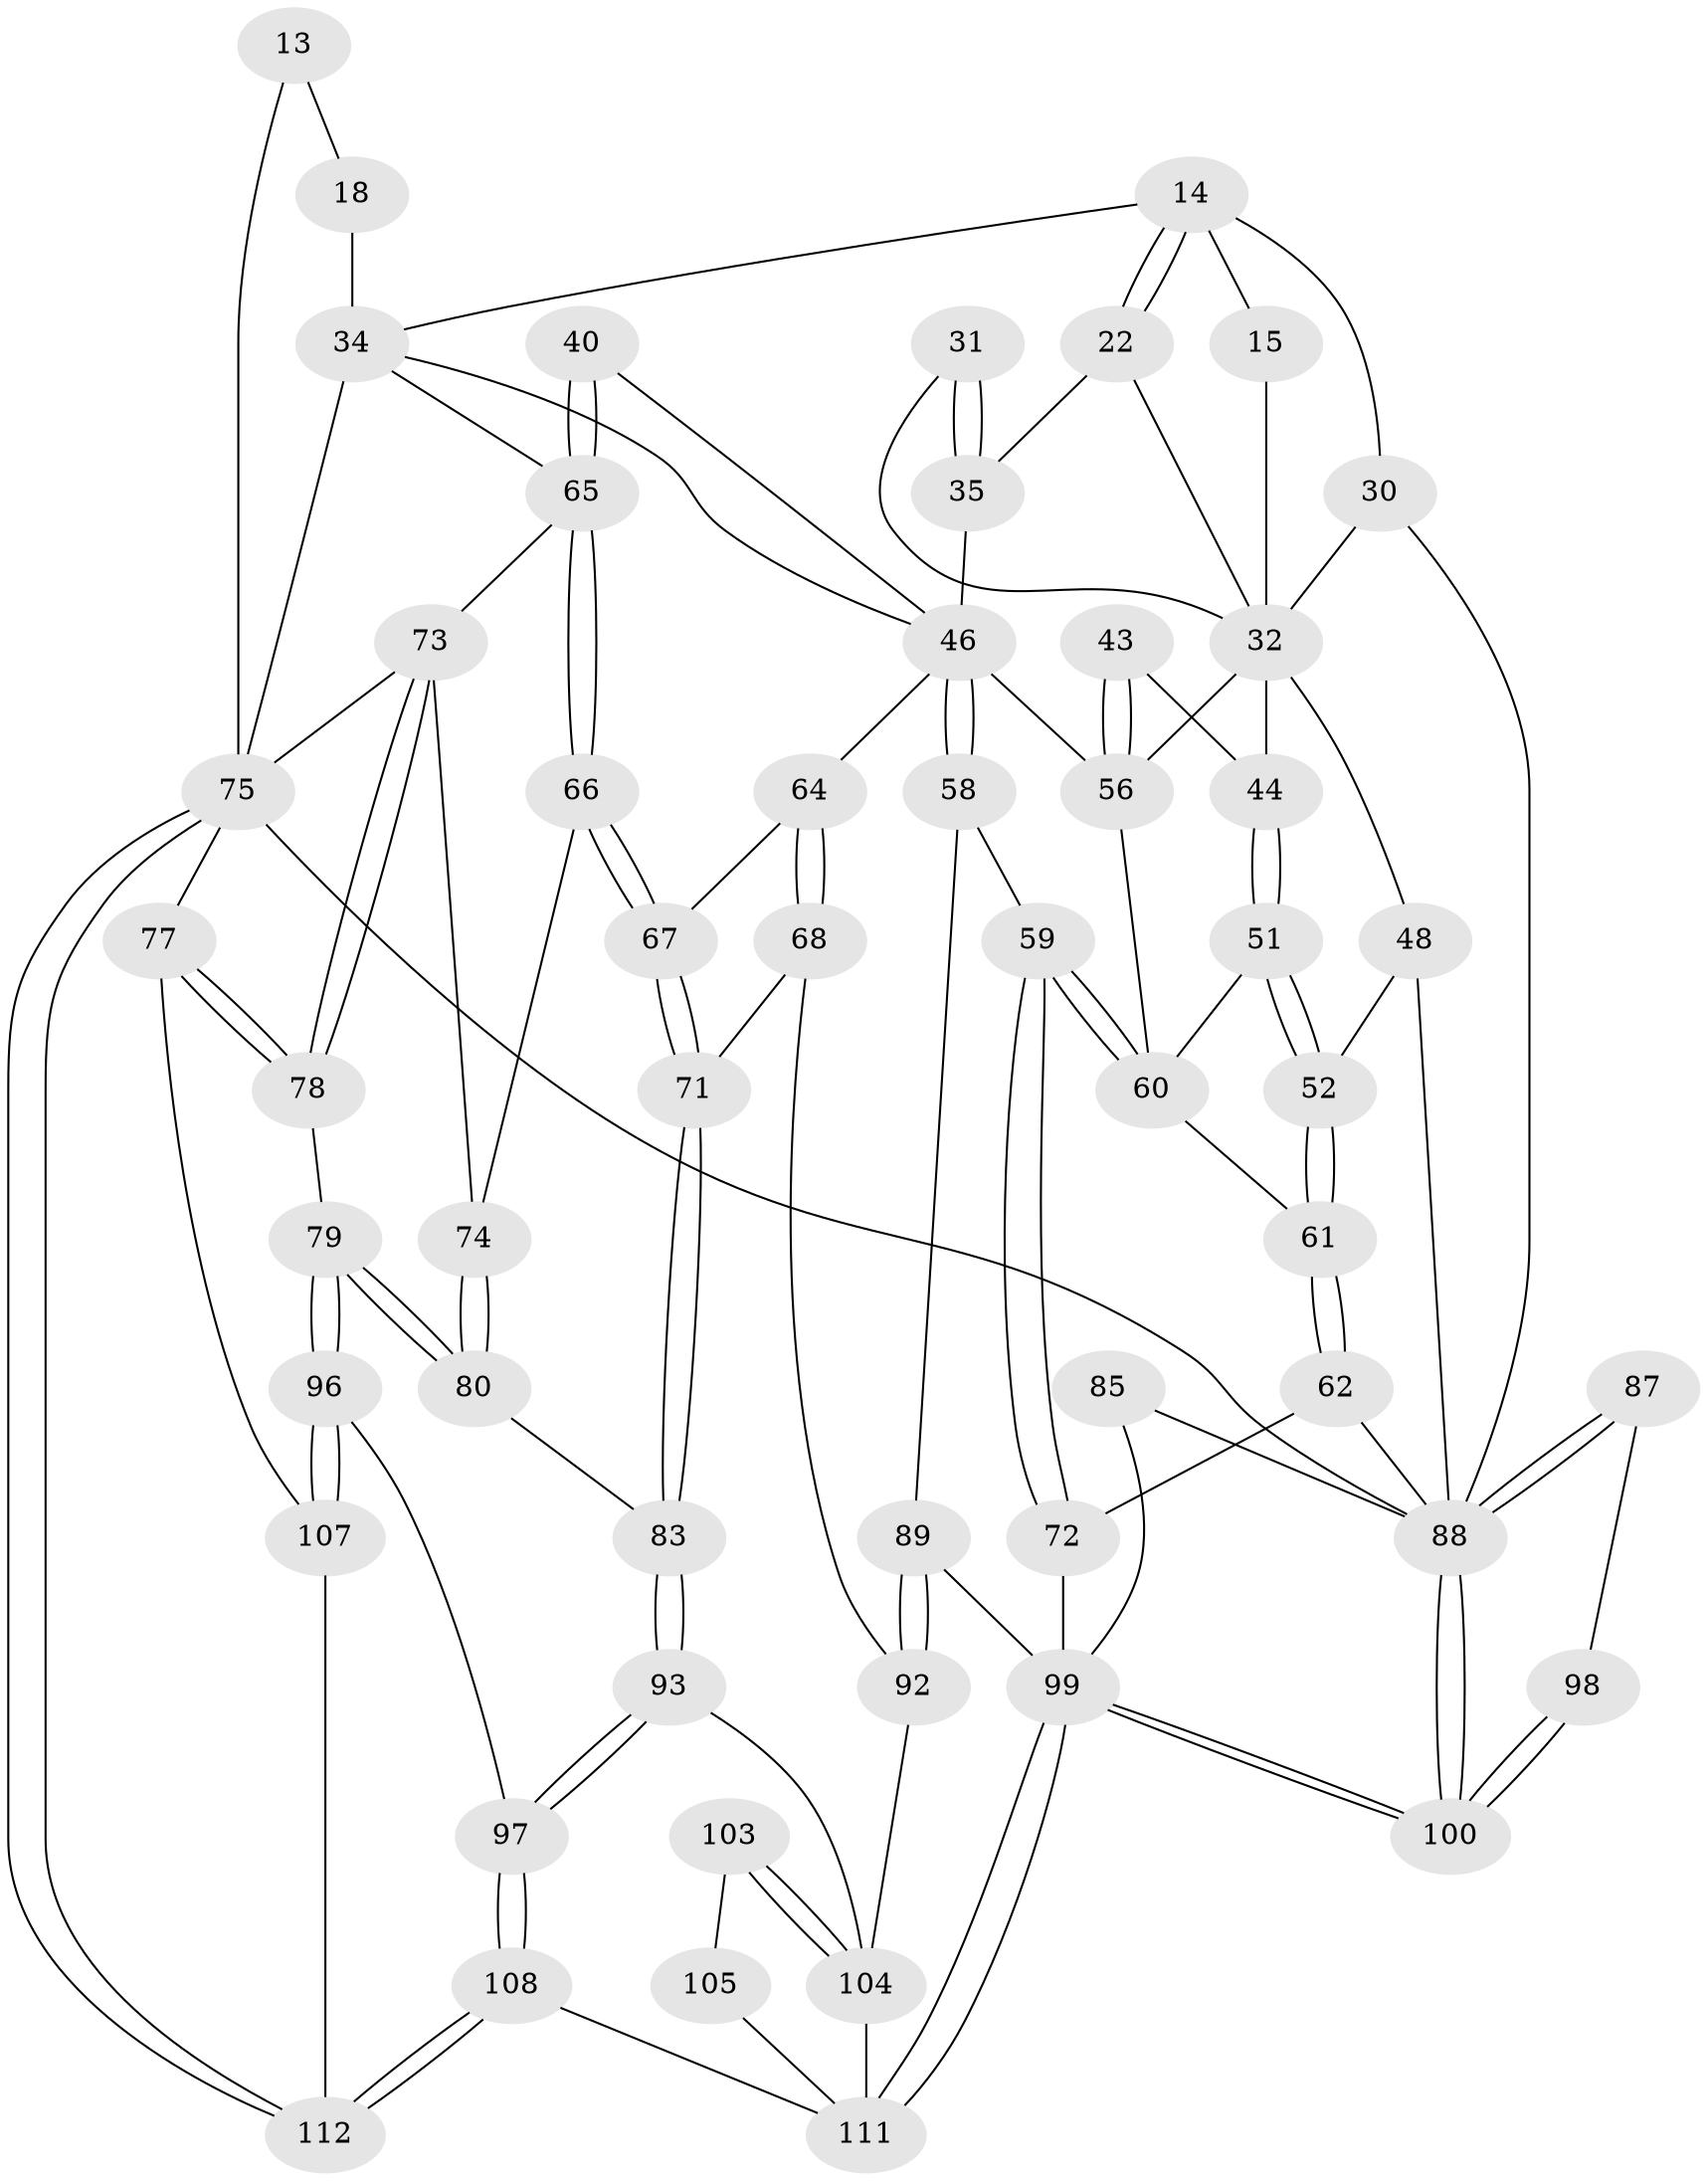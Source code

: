 // original degree distribution, {3: 0.026785714285714284, 6: 0.22321428571428573, 5: 0.5267857142857143, 4: 0.22321428571428573}
// Generated by graph-tools (version 1.1) at 2025/00/03/09/25 05:00:54]
// undirected, 56 vertices, 125 edges
graph export_dot {
graph [start="1"]
  node [color=gray90,style=filled];
  13 [pos="+0.8499083055596954+0.06350928400261624",super="+7"];
  14 [pos="+0.551694502062132+0.09608646511658853",super="+10"];
  15 [pos="+0.43302963582551307+0"];
  18 [pos="+0.8212350001570412+0.11299875116866852",super="+8"];
  22 [pos="+0.5157676704585656+0.1703095726305952"];
  30 [pos="+0.2111121829582226+0.21664151600308088",super="+17"];
  31 [pos="+0.46619611667804683+0.3203964977139117"];
  32 [pos="+0.4390207704025134+0.32074044806434543",super="+27+16+29"];
  34 [pos="+0.8513298065927648+0.2888895078353677",super="+20+19+21"];
  35 [pos="+0.5304304952523717+0.35100713694342633",super="+25+26"];
  40 [pos="+0.6805227498107429+0.41669030297691273"];
  43 [pos="+0.41130836461801523+0.3746742124079145"];
  44 [pos="+0.27857407896044967+0.38711748485031633"];
  46 [pos="+0.45606981439518735+0.4933513480166776",super="+45+38+37+36"];
  48 [pos="+0.1533548689470501+0.3988932600489937"];
  51 [pos="+0.2781824256204438+0.4087951292077516"];
  52 [pos="+0.27714637069468057+0.410390955854429"];
  56 [pos="+0.3584154925233771+0.44089850408122383",super="+47+42"];
  58 [pos="+0.4039197895658704+0.5986374519383213"];
  59 [pos="+0.36896687904007636+0.5932336685552521"];
  60 [pos="+0.34362317884545274+0.5412894857964395",super="+57"];
  61 [pos="+0.2557939324871303+0.4525594498666237"];
  62 [pos="+0.12870191328500843+0.560616835918253"];
  64 [pos="+0.570361185596413+0.5376246015919101",super="+63"];
  65 [pos="+0.7741175912906375+0.5295932929157126",super="+55+39"];
  66 [pos="+0.7399656589799636+0.6183776856234358"];
  67 [pos="+0.7366244201841534+0.6228422442007553"];
  68 [pos="+0.5754171036952092+0.7041174737846166"];
  71 [pos="+0.6971596325698654+0.6962690200504428"];
  72 [pos="+0.22922516200421972+0.6341855027289057"];
  73 [pos="+0.8921903262481393+0.6350360732858035",super="+54"];
  74 [pos="+0.8651090320132161+0.645070770696171"];
  75 [pos="+1+1",super="+2+53"];
  77 [pos="+1+0.6867139874008003",super="+76"];
  78 [pos="+1+0.7261557192392688"];
  79 [pos="+1+0.7678260053988718"];
  80 [pos="+0.8824297937423305+0.720926795275539"];
  83 [pos="+0.7164301781525021+0.7204575340094103"];
  85 [pos="+0.11673879338178808+0.8231035994604624"];
  87 [pos="+0+0.8639567871826731"];
  88 [pos="+0+1",super="+3+86"];
  89 [pos="+0.34717074184703156+0.8459272488600773",super="+81+70"];
  92 [pos="+0.5333452943780982+0.7869605660940849",super="+69"];
  93 [pos="+0.7613975369882348+0.8361974415722363"];
  96 [pos="+0.8914181499942239+0.8731514771270562"];
  97 [pos="+0.8518990063573653+0.8673247387677288"];
  98 [pos="+0.03148907987624883+0.8830801467237639"];
  99 [pos="+0.19794132408951967+1",super="+91+90"];
  100 [pos="+0.09639366459836748+1"];
  103 [pos="+0.5437492660850781+0.8322631096870842"];
  104 [pos="+0.670854893879908+0.9742817737103174",super="+94+95+101"];
  105 [pos="+0.5436000327943468+0.9606047392770217"];
  107 [pos="+0.8940446345644891+0.8822307488438689"];
  108 [pos="+0.674222976323833+1"];
  111 [pos="+0.4350367539876472+1",super="+106+110"];
  112 [pos="+0.8427022145475255+1"];
  13 -- 18 [weight=2];
  13 -- 75 [weight=2];
  14 -- 15 [weight=2];
  14 -- 22;
  14 -- 22;
  14 -- 34;
  14 -- 30;
  15 -- 32;
  18 -- 34 [weight=2];
  22 -- 35;
  22 -- 32;
  30 -- 88 [weight=2];
  30 -- 32 [weight=2];
  31 -- 32;
  31 -- 35 [weight=2];
  31 -- 35;
  32 -- 56;
  32 -- 48;
  32 -- 44;
  34 -- 75 [weight=2];
  34 -- 65;
  34 -- 46;
  35 -- 46 [weight=2];
  40 -- 65 [weight=2];
  40 -- 65;
  40 -- 46;
  43 -- 44;
  43 -- 56 [weight=2];
  43 -- 56;
  44 -- 51;
  44 -- 51;
  46 -- 58;
  46 -- 58;
  46 -- 64 [weight=2];
  46 -- 56;
  48 -- 52;
  48 -- 88;
  51 -- 52;
  51 -- 52;
  51 -- 60;
  52 -- 61;
  52 -- 61;
  56 -- 60;
  58 -- 59;
  58 -- 89;
  59 -- 60;
  59 -- 60;
  59 -- 72;
  59 -- 72;
  60 -- 61;
  61 -- 62;
  61 -- 62;
  62 -- 72;
  62 -- 88;
  64 -- 68;
  64 -- 68;
  64 -- 67;
  65 -- 66;
  65 -- 66;
  65 -- 73;
  66 -- 67;
  66 -- 67;
  66 -- 74;
  67 -- 71;
  67 -- 71;
  68 -- 71;
  68 -- 92;
  71 -- 83;
  71 -- 83;
  72 -- 99;
  73 -- 74;
  73 -- 78;
  73 -- 78;
  73 -- 75;
  74 -- 80;
  74 -- 80;
  75 -- 112;
  75 -- 112;
  75 -- 88 [weight=2];
  75 -- 77 [weight=2];
  77 -- 78;
  77 -- 78;
  77 -- 107;
  78 -- 79;
  79 -- 80;
  79 -- 80;
  79 -- 96;
  79 -- 96;
  80 -- 83;
  83 -- 93;
  83 -- 93;
  85 -- 88;
  85 -- 99;
  87 -- 88 [weight=2];
  87 -- 88;
  87 -- 98;
  88 -- 100;
  88 -- 100;
  89 -- 92 [weight=2];
  89 -- 92;
  89 -- 99 [weight=2];
  92 -- 104;
  93 -- 97;
  93 -- 97;
  93 -- 104;
  96 -- 97;
  96 -- 107;
  96 -- 107;
  97 -- 108;
  97 -- 108;
  98 -- 100;
  98 -- 100;
  99 -- 100;
  99 -- 100;
  99 -- 111 [weight=2];
  99 -- 111;
  103 -- 104 [weight=2];
  103 -- 104;
  103 -- 105;
  104 -- 111 [weight=2];
  105 -- 111 [weight=2];
  107 -- 112;
  108 -- 112;
  108 -- 112;
  108 -- 111;
}
